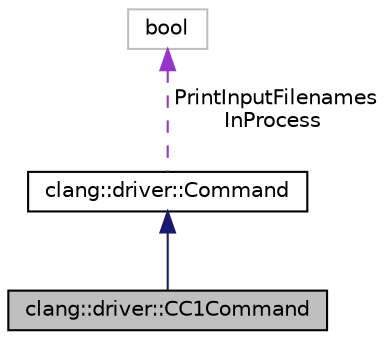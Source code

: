 digraph "clang::driver::CC1Command"
{
 // LATEX_PDF_SIZE
  bgcolor="transparent";
  edge [fontname="Helvetica",fontsize="10",labelfontname="Helvetica",labelfontsize="10"];
  node [fontname="Helvetica",fontsize="10",shape=record];
  Node1 [label="clang::driver::CC1Command",height=0.2,width=0.4,color="black", fillcolor="grey75", style="filled", fontcolor="black",tooltip="Use the CC1 tool callback when available, to avoid creating a new process."];
  Node2 -> Node1 [dir="back",color="midnightblue",fontsize="10",style="solid",fontname="Helvetica"];
  Node2 [label="clang::driver::Command",height=0.2,width=0.4,color="black",URL="$classclang_1_1driver_1_1Command.html",tooltip="Command - An executable path/name and argument vector to execute."];
  Node3 -> Node2 [dir="back",color="darkorchid3",fontsize="10",style="dashed",label=" PrintInputFilenames\nInProcess" ,fontname="Helvetica"];
  Node3 [label="bool",height=0.2,width=0.4,color="grey75",tooltip=" "];
}

